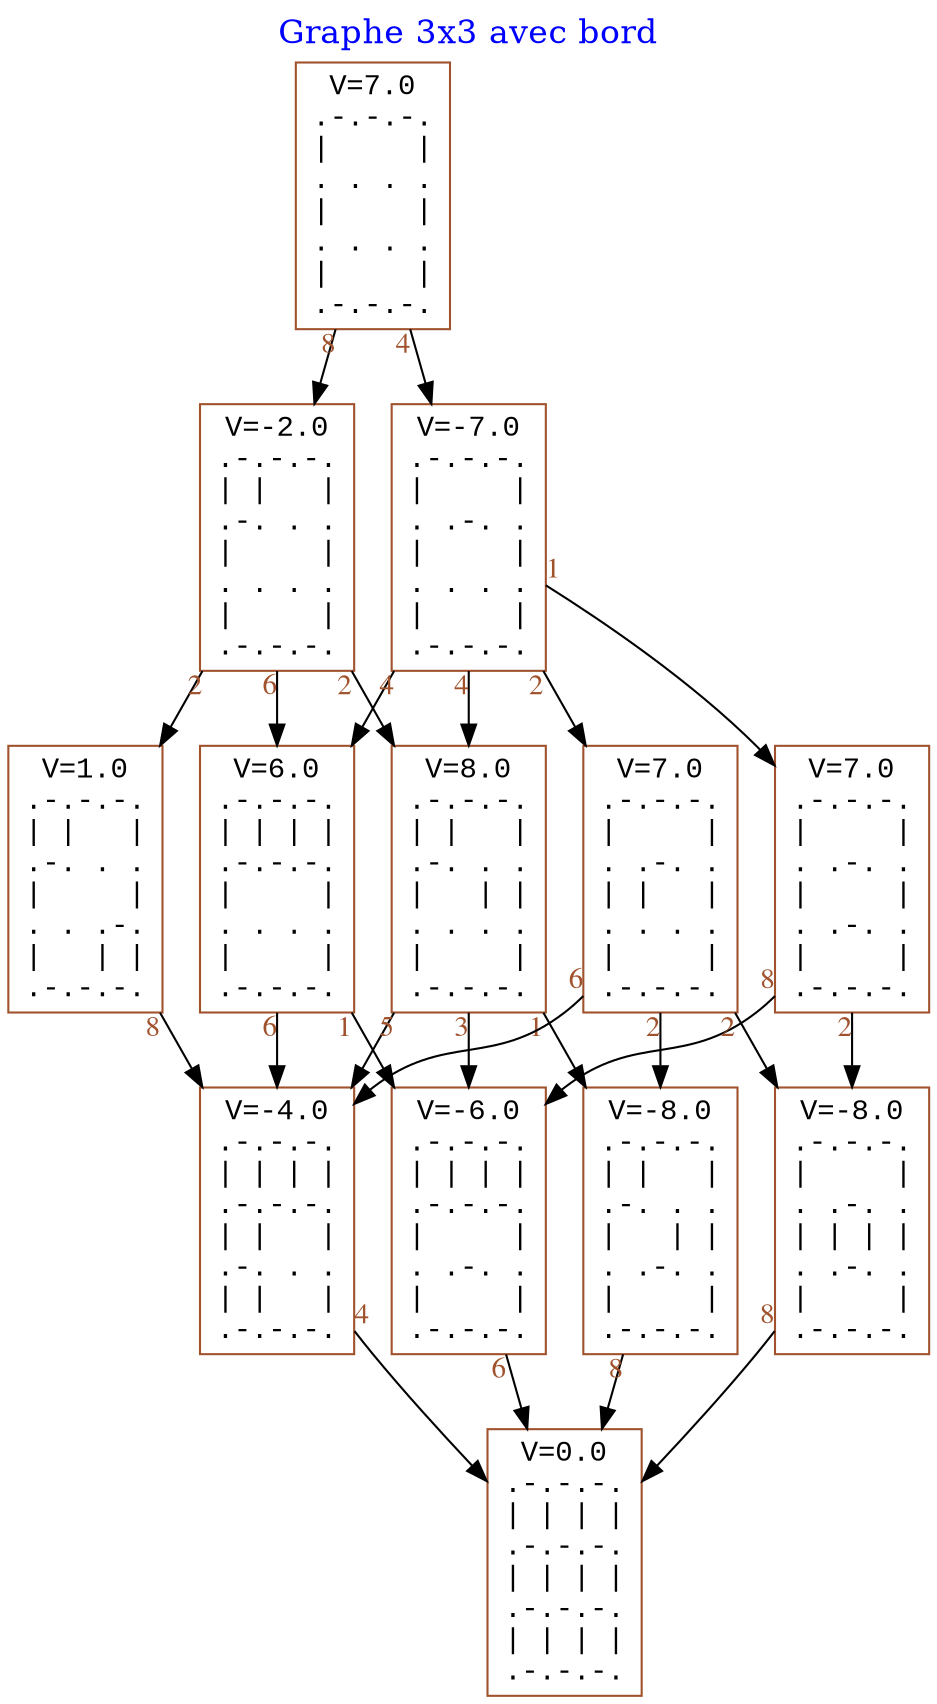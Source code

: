 digraph default{graph[labelloc="t" fontsize=16 fontcolor="blue"
label="Graphe 3x3 avec bord"]

node [shape=box fontname = "Courier New" color="sienna"]
edge [fontname = "Times" fontcolor="sienna"]

0 [label="V=7.0\n.-.-.-.\n|     |\n. . . .\n|     |\n. . . .\n|     |\n.-.-.-.\n"]
0 -> 2 [taillabel="8"]
0 -> 65 [taillabel="4"]

2 [label="V=-2.0\n.-.-.-.\n| |   |\n.-. . .\n|     |\n. . . .\n|     |\n.-.-.-.\n"]
2 -> 29 [taillabel="2"]
2 -> 4 [taillabel="6"]
2 -> 51 [taillabel="2"]

4 [label="V=6.0\n.-.-.-.\n| | | |\n.-.-.-.\n|     |\n. . . .\n|     |\n.-.-.-.\n"]
4 -> 15 [taillabel="1"]
4 -> 6 [taillabel="6"]

6 [label="V=-4.0\n.-.-.-.\n| | | |\n.-.-.-.\n| |   |\n.-. . .\n| |   |\n.-.-.-.\n"]
6 -> 8 [taillabel="4"]

8 [label="V=0.0\n.-.-.-.\n| | | |\n.-.-.-.\n| | | |\n.-.-.-.\n| | | |\n.-.-.-.\n"]

15 [label="V=-6.0\n.-.-.-.\n| | | |\n.-.-.-.\n|     |\n. .-. .\n|     |\n.-.-.-.\n"]
15 -> 8 [taillabel="6"]

29 [label="V=8.0\n.-.-.-.\n| |   |\n.-. . .\n|   | |\n. . . .\n|     |\n.-.-.-.\n"]
29 -> 15 [taillabel="3"]
29 -> 6 [taillabel="5"]
29 -> 36 [taillabel="1"]

36 [label="V=-8.0\n.-.-.-.\n| |   |\n.-. . .\n|   | |\n. .-. .\n|     |\n.-.-.-.\n"]
36 -> 8 [taillabel="8"]

51 [label="V=1.0\n.-.-.-.\n| |   |\n.-. . .\n|     |\n. . .-.\n|   | |\n.-.-.-.\n"]
51 -> 6 [taillabel="8"]

65 [label="V=-7.0\n.-.-.-.\n|     |\n. .-. .\n|     |\n. . . .\n|     |\n.-.-.-.\n"]
65 -> 94 [taillabel="1"]
65 -> 29 [taillabel="4"]
65 -> 4 [taillabel="4"]
65 -> 71 [taillabel="2"]

71 [label="V=7.0\n.-.-.-.\n|     |\n. .-. .\n| |   |\n. . . .\n|     |\n.-.-.-.\n"]
71 -> 6 [taillabel="6"]
71 -> 77 [taillabel="2"]
71 -> 36 [taillabel="2"]

77 [label="V=-8.0\n.-.-.-.\n|     |\n. .-. .\n| | | |\n. .-. .\n|     |\n.-.-.-.\n"]
77 -> 8 [taillabel="8"]

94 [label="V=7.0\n.-.-.-.\n|     |\n. .-. .\n|     |\n. .-. .\n|     |\n.-.-.-.\n"]
94 -> 15 [taillabel="8"]
94 -> 77 [taillabel="2"]

}
